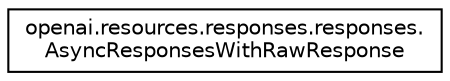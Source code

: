 digraph "Graphical Class Hierarchy"
{
 // LATEX_PDF_SIZE
  edge [fontname="Helvetica",fontsize="10",labelfontname="Helvetica",labelfontsize="10"];
  node [fontname="Helvetica",fontsize="10",shape=record];
  rankdir="LR";
  Node0 [label="openai.resources.responses.responses.\lAsyncResponsesWithRawResponse",height=0.2,width=0.4,color="black", fillcolor="white", style="filled",URL="$classopenai_1_1resources_1_1responses_1_1responses_1_1AsyncResponsesWithRawResponse.html",tooltip=" "];
}
